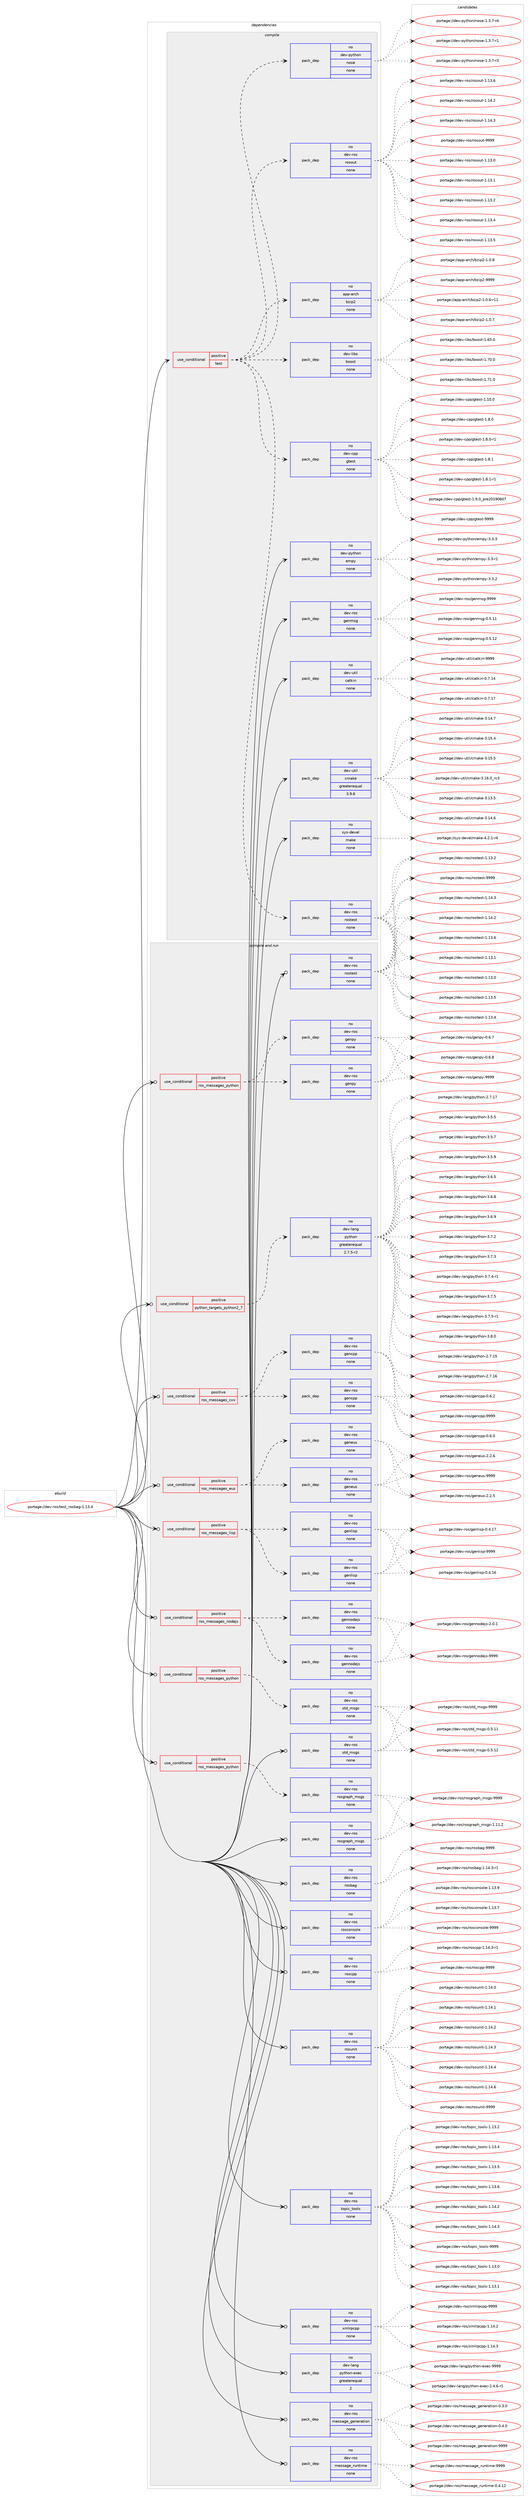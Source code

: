 digraph prolog {

# *************
# Graph options
# *************

newrank=true;
concentrate=true;
compound=true;
graph [rankdir=LR,fontname=Helvetica,fontsize=10,ranksep=1.5];#, ranksep=2.5, nodesep=0.2];
edge  [arrowhead=vee];
node  [fontname=Helvetica,fontsize=10];

# **********
# The ebuild
# **********

subgraph cluster_leftcol {
color=gray;
rank=same;
label=<<i>ebuild</i>>;
id [label="portage://dev-ros/test_rosbag-1.13.4", color=red, width=4, href="../dev-ros/test_rosbag-1.13.4.svg"];
}

# ****************
# The dependencies
# ****************

subgraph cluster_midcol {
color=gray;
label=<<i>dependencies</i>>;
subgraph cluster_compile {
fillcolor="#eeeeee";
style=filled;
label=<<i>compile</i>>;
subgraph cond44976 {
dependency203381 [label=<<TABLE BORDER="0" CELLBORDER="1" CELLSPACING="0" CELLPADDING="4"><TR><TD ROWSPAN="3" CELLPADDING="10">use_conditional</TD></TR><TR><TD>positive</TD></TR><TR><TD>test</TD></TR></TABLE>>, shape=none, color=red];
subgraph pack154977 {
dependency203382 [label=<<TABLE BORDER="0" CELLBORDER="1" CELLSPACING="0" CELLPADDING="4" WIDTH="220"><TR><TD ROWSPAN="6" CELLPADDING="30">pack_dep</TD></TR><TR><TD WIDTH="110">no</TD></TR><TR><TD>dev-libs</TD></TR><TR><TD>boost</TD></TR><TR><TD>none</TD></TR><TR><TD></TD></TR></TABLE>>, shape=none, color=blue];
}
dependency203381:e -> dependency203382:w [weight=20,style="dashed",arrowhead="vee"];
subgraph pack154978 {
dependency203383 [label=<<TABLE BORDER="0" CELLBORDER="1" CELLSPACING="0" CELLPADDING="4" WIDTH="220"><TR><TD ROWSPAN="6" CELLPADDING="30">pack_dep</TD></TR><TR><TD WIDTH="110">no</TD></TR><TR><TD>app-arch</TD></TR><TR><TD>bzip2</TD></TR><TR><TD>none</TD></TR><TR><TD></TD></TR></TABLE>>, shape=none, color=blue];
}
dependency203381:e -> dependency203383:w [weight=20,style="dashed",arrowhead="vee"];
subgraph pack154979 {
dependency203384 [label=<<TABLE BORDER="0" CELLBORDER="1" CELLSPACING="0" CELLPADDING="4" WIDTH="220"><TR><TD ROWSPAN="6" CELLPADDING="30">pack_dep</TD></TR><TR><TD WIDTH="110">no</TD></TR><TR><TD>dev-ros</TD></TR><TR><TD>rosout</TD></TR><TR><TD>none</TD></TR><TR><TD></TD></TR></TABLE>>, shape=none, color=blue];
}
dependency203381:e -> dependency203384:w [weight=20,style="dashed",arrowhead="vee"];
subgraph pack154980 {
dependency203385 [label=<<TABLE BORDER="0" CELLBORDER="1" CELLSPACING="0" CELLPADDING="4" WIDTH="220"><TR><TD ROWSPAN="6" CELLPADDING="30">pack_dep</TD></TR><TR><TD WIDTH="110">no</TD></TR><TR><TD>dev-python</TD></TR><TR><TD>nose</TD></TR><TR><TD>none</TD></TR><TR><TD></TD></TR></TABLE>>, shape=none, color=blue];
}
dependency203381:e -> dependency203385:w [weight=20,style="dashed",arrowhead="vee"];
subgraph pack154981 {
dependency203386 [label=<<TABLE BORDER="0" CELLBORDER="1" CELLSPACING="0" CELLPADDING="4" WIDTH="220"><TR><TD ROWSPAN="6" CELLPADDING="30">pack_dep</TD></TR><TR><TD WIDTH="110">no</TD></TR><TR><TD>dev-ros</TD></TR><TR><TD>rostest</TD></TR><TR><TD>none</TD></TR><TR><TD></TD></TR></TABLE>>, shape=none, color=blue];
}
dependency203381:e -> dependency203386:w [weight=20,style="dashed",arrowhead="vee"];
subgraph pack154982 {
dependency203387 [label=<<TABLE BORDER="0" CELLBORDER="1" CELLSPACING="0" CELLPADDING="4" WIDTH="220"><TR><TD ROWSPAN="6" CELLPADDING="30">pack_dep</TD></TR><TR><TD WIDTH="110">no</TD></TR><TR><TD>dev-cpp</TD></TR><TR><TD>gtest</TD></TR><TR><TD>none</TD></TR><TR><TD></TD></TR></TABLE>>, shape=none, color=blue];
}
dependency203381:e -> dependency203387:w [weight=20,style="dashed",arrowhead="vee"];
}
id:e -> dependency203381:w [weight=20,style="solid",arrowhead="vee"];
subgraph pack154983 {
dependency203388 [label=<<TABLE BORDER="0" CELLBORDER="1" CELLSPACING="0" CELLPADDING="4" WIDTH="220"><TR><TD ROWSPAN="6" CELLPADDING="30">pack_dep</TD></TR><TR><TD WIDTH="110">no</TD></TR><TR><TD>dev-python</TD></TR><TR><TD>empy</TD></TR><TR><TD>none</TD></TR><TR><TD></TD></TR></TABLE>>, shape=none, color=blue];
}
id:e -> dependency203388:w [weight=20,style="solid",arrowhead="vee"];
subgraph pack154984 {
dependency203389 [label=<<TABLE BORDER="0" CELLBORDER="1" CELLSPACING="0" CELLPADDING="4" WIDTH="220"><TR><TD ROWSPAN="6" CELLPADDING="30">pack_dep</TD></TR><TR><TD WIDTH="110">no</TD></TR><TR><TD>dev-ros</TD></TR><TR><TD>genmsg</TD></TR><TR><TD>none</TD></TR><TR><TD></TD></TR></TABLE>>, shape=none, color=blue];
}
id:e -> dependency203389:w [weight=20,style="solid",arrowhead="vee"];
subgraph pack154985 {
dependency203390 [label=<<TABLE BORDER="0" CELLBORDER="1" CELLSPACING="0" CELLPADDING="4" WIDTH="220"><TR><TD ROWSPAN="6" CELLPADDING="30">pack_dep</TD></TR><TR><TD WIDTH="110">no</TD></TR><TR><TD>dev-util</TD></TR><TR><TD>catkin</TD></TR><TR><TD>none</TD></TR><TR><TD></TD></TR></TABLE>>, shape=none, color=blue];
}
id:e -> dependency203390:w [weight=20,style="solid",arrowhead="vee"];
subgraph pack154986 {
dependency203391 [label=<<TABLE BORDER="0" CELLBORDER="1" CELLSPACING="0" CELLPADDING="4" WIDTH="220"><TR><TD ROWSPAN="6" CELLPADDING="30">pack_dep</TD></TR><TR><TD WIDTH="110">no</TD></TR><TR><TD>dev-util</TD></TR><TR><TD>cmake</TD></TR><TR><TD>greaterequal</TD></TR><TR><TD>3.9.6</TD></TR></TABLE>>, shape=none, color=blue];
}
id:e -> dependency203391:w [weight=20,style="solid",arrowhead="vee"];
subgraph pack154987 {
dependency203392 [label=<<TABLE BORDER="0" CELLBORDER="1" CELLSPACING="0" CELLPADDING="4" WIDTH="220"><TR><TD ROWSPAN="6" CELLPADDING="30">pack_dep</TD></TR><TR><TD WIDTH="110">no</TD></TR><TR><TD>sys-devel</TD></TR><TR><TD>make</TD></TR><TR><TD>none</TD></TR><TR><TD></TD></TR></TABLE>>, shape=none, color=blue];
}
id:e -> dependency203392:w [weight=20,style="solid",arrowhead="vee"];
}
subgraph cluster_compileandrun {
fillcolor="#eeeeee";
style=filled;
label=<<i>compile and run</i>>;
subgraph cond44977 {
dependency203393 [label=<<TABLE BORDER="0" CELLBORDER="1" CELLSPACING="0" CELLPADDING="4"><TR><TD ROWSPAN="3" CELLPADDING="10">use_conditional</TD></TR><TR><TD>positive</TD></TR><TR><TD>python_targets_python2_7</TD></TR></TABLE>>, shape=none, color=red];
subgraph pack154988 {
dependency203394 [label=<<TABLE BORDER="0" CELLBORDER="1" CELLSPACING="0" CELLPADDING="4" WIDTH="220"><TR><TD ROWSPAN="6" CELLPADDING="30">pack_dep</TD></TR><TR><TD WIDTH="110">no</TD></TR><TR><TD>dev-lang</TD></TR><TR><TD>python</TD></TR><TR><TD>greaterequal</TD></TR><TR><TD>2.7.5-r2</TD></TR></TABLE>>, shape=none, color=blue];
}
dependency203393:e -> dependency203394:w [weight=20,style="dashed",arrowhead="vee"];
}
id:e -> dependency203393:w [weight=20,style="solid",arrowhead="odotvee"];
subgraph cond44978 {
dependency203395 [label=<<TABLE BORDER="0" CELLBORDER="1" CELLSPACING="0" CELLPADDING="4"><TR><TD ROWSPAN="3" CELLPADDING="10">use_conditional</TD></TR><TR><TD>positive</TD></TR><TR><TD>ros_messages_cxx</TD></TR></TABLE>>, shape=none, color=red];
subgraph pack154989 {
dependency203396 [label=<<TABLE BORDER="0" CELLBORDER="1" CELLSPACING="0" CELLPADDING="4" WIDTH="220"><TR><TD ROWSPAN="6" CELLPADDING="30">pack_dep</TD></TR><TR><TD WIDTH="110">no</TD></TR><TR><TD>dev-ros</TD></TR><TR><TD>gencpp</TD></TR><TR><TD>none</TD></TR><TR><TD></TD></TR></TABLE>>, shape=none, color=blue];
}
dependency203395:e -> dependency203396:w [weight=20,style="dashed",arrowhead="vee"];
subgraph pack154990 {
dependency203397 [label=<<TABLE BORDER="0" CELLBORDER="1" CELLSPACING="0" CELLPADDING="4" WIDTH="220"><TR><TD ROWSPAN="6" CELLPADDING="30">pack_dep</TD></TR><TR><TD WIDTH="110">no</TD></TR><TR><TD>dev-ros</TD></TR><TR><TD>gencpp</TD></TR><TR><TD>none</TD></TR><TR><TD></TD></TR></TABLE>>, shape=none, color=blue];
}
dependency203395:e -> dependency203397:w [weight=20,style="dashed",arrowhead="vee"];
}
id:e -> dependency203395:w [weight=20,style="solid",arrowhead="odotvee"];
subgraph cond44979 {
dependency203398 [label=<<TABLE BORDER="0" CELLBORDER="1" CELLSPACING="0" CELLPADDING="4"><TR><TD ROWSPAN="3" CELLPADDING="10">use_conditional</TD></TR><TR><TD>positive</TD></TR><TR><TD>ros_messages_eus</TD></TR></TABLE>>, shape=none, color=red];
subgraph pack154991 {
dependency203399 [label=<<TABLE BORDER="0" CELLBORDER="1" CELLSPACING="0" CELLPADDING="4" WIDTH="220"><TR><TD ROWSPAN="6" CELLPADDING="30">pack_dep</TD></TR><TR><TD WIDTH="110">no</TD></TR><TR><TD>dev-ros</TD></TR><TR><TD>geneus</TD></TR><TR><TD>none</TD></TR><TR><TD></TD></TR></TABLE>>, shape=none, color=blue];
}
dependency203398:e -> dependency203399:w [weight=20,style="dashed",arrowhead="vee"];
subgraph pack154992 {
dependency203400 [label=<<TABLE BORDER="0" CELLBORDER="1" CELLSPACING="0" CELLPADDING="4" WIDTH="220"><TR><TD ROWSPAN="6" CELLPADDING="30">pack_dep</TD></TR><TR><TD WIDTH="110">no</TD></TR><TR><TD>dev-ros</TD></TR><TR><TD>geneus</TD></TR><TR><TD>none</TD></TR><TR><TD></TD></TR></TABLE>>, shape=none, color=blue];
}
dependency203398:e -> dependency203400:w [weight=20,style="dashed",arrowhead="vee"];
}
id:e -> dependency203398:w [weight=20,style="solid",arrowhead="odotvee"];
subgraph cond44980 {
dependency203401 [label=<<TABLE BORDER="0" CELLBORDER="1" CELLSPACING="0" CELLPADDING="4"><TR><TD ROWSPAN="3" CELLPADDING="10">use_conditional</TD></TR><TR><TD>positive</TD></TR><TR><TD>ros_messages_lisp</TD></TR></TABLE>>, shape=none, color=red];
subgraph pack154993 {
dependency203402 [label=<<TABLE BORDER="0" CELLBORDER="1" CELLSPACING="0" CELLPADDING="4" WIDTH="220"><TR><TD ROWSPAN="6" CELLPADDING="30">pack_dep</TD></TR><TR><TD WIDTH="110">no</TD></TR><TR><TD>dev-ros</TD></TR><TR><TD>genlisp</TD></TR><TR><TD>none</TD></TR><TR><TD></TD></TR></TABLE>>, shape=none, color=blue];
}
dependency203401:e -> dependency203402:w [weight=20,style="dashed",arrowhead="vee"];
subgraph pack154994 {
dependency203403 [label=<<TABLE BORDER="0" CELLBORDER="1" CELLSPACING="0" CELLPADDING="4" WIDTH="220"><TR><TD ROWSPAN="6" CELLPADDING="30">pack_dep</TD></TR><TR><TD WIDTH="110">no</TD></TR><TR><TD>dev-ros</TD></TR><TR><TD>genlisp</TD></TR><TR><TD>none</TD></TR><TR><TD></TD></TR></TABLE>>, shape=none, color=blue];
}
dependency203401:e -> dependency203403:w [weight=20,style="dashed",arrowhead="vee"];
}
id:e -> dependency203401:w [weight=20,style="solid",arrowhead="odotvee"];
subgraph cond44981 {
dependency203404 [label=<<TABLE BORDER="0" CELLBORDER="1" CELLSPACING="0" CELLPADDING="4"><TR><TD ROWSPAN="3" CELLPADDING="10">use_conditional</TD></TR><TR><TD>positive</TD></TR><TR><TD>ros_messages_nodejs</TD></TR></TABLE>>, shape=none, color=red];
subgraph pack154995 {
dependency203405 [label=<<TABLE BORDER="0" CELLBORDER="1" CELLSPACING="0" CELLPADDING="4" WIDTH="220"><TR><TD ROWSPAN="6" CELLPADDING="30">pack_dep</TD></TR><TR><TD WIDTH="110">no</TD></TR><TR><TD>dev-ros</TD></TR><TR><TD>gennodejs</TD></TR><TR><TD>none</TD></TR><TR><TD></TD></TR></TABLE>>, shape=none, color=blue];
}
dependency203404:e -> dependency203405:w [weight=20,style="dashed",arrowhead="vee"];
subgraph pack154996 {
dependency203406 [label=<<TABLE BORDER="0" CELLBORDER="1" CELLSPACING="0" CELLPADDING="4" WIDTH="220"><TR><TD ROWSPAN="6" CELLPADDING="30">pack_dep</TD></TR><TR><TD WIDTH="110">no</TD></TR><TR><TD>dev-ros</TD></TR><TR><TD>gennodejs</TD></TR><TR><TD>none</TD></TR><TR><TD></TD></TR></TABLE>>, shape=none, color=blue];
}
dependency203404:e -> dependency203406:w [weight=20,style="dashed",arrowhead="vee"];
}
id:e -> dependency203404:w [weight=20,style="solid",arrowhead="odotvee"];
subgraph cond44982 {
dependency203407 [label=<<TABLE BORDER="0" CELLBORDER="1" CELLSPACING="0" CELLPADDING="4"><TR><TD ROWSPAN="3" CELLPADDING="10">use_conditional</TD></TR><TR><TD>positive</TD></TR><TR><TD>ros_messages_python</TD></TR></TABLE>>, shape=none, color=red];
subgraph pack154997 {
dependency203408 [label=<<TABLE BORDER="0" CELLBORDER="1" CELLSPACING="0" CELLPADDING="4" WIDTH="220"><TR><TD ROWSPAN="6" CELLPADDING="30">pack_dep</TD></TR><TR><TD WIDTH="110">no</TD></TR><TR><TD>dev-ros</TD></TR><TR><TD>genpy</TD></TR><TR><TD>none</TD></TR><TR><TD></TD></TR></TABLE>>, shape=none, color=blue];
}
dependency203407:e -> dependency203408:w [weight=20,style="dashed",arrowhead="vee"];
subgraph pack154998 {
dependency203409 [label=<<TABLE BORDER="0" CELLBORDER="1" CELLSPACING="0" CELLPADDING="4" WIDTH="220"><TR><TD ROWSPAN="6" CELLPADDING="30">pack_dep</TD></TR><TR><TD WIDTH="110">no</TD></TR><TR><TD>dev-ros</TD></TR><TR><TD>genpy</TD></TR><TR><TD>none</TD></TR><TR><TD></TD></TR></TABLE>>, shape=none, color=blue];
}
dependency203407:e -> dependency203409:w [weight=20,style="dashed",arrowhead="vee"];
}
id:e -> dependency203407:w [weight=20,style="solid",arrowhead="odotvee"];
subgraph cond44983 {
dependency203410 [label=<<TABLE BORDER="0" CELLBORDER="1" CELLSPACING="0" CELLPADDING="4"><TR><TD ROWSPAN="3" CELLPADDING="10">use_conditional</TD></TR><TR><TD>positive</TD></TR><TR><TD>ros_messages_python</TD></TR></TABLE>>, shape=none, color=red];
subgraph pack154999 {
dependency203411 [label=<<TABLE BORDER="0" CELLBORDER="1" CELLSPACING="0" CELLPADDING="4" WIDTH="220"><TR><TD ROWSPAN="6" CELLPADDING="30">pack_dep</TD></TR><TR><TD WIDTH="110">no</TD></TR><TR><TD>dev-ros</TD></TR><TR><TD>rosgraph_msgs</TD></TR><TR><TD>none</TD></TR><TR><TD></TD></TR></TABLE>>, shape=none, color=blue];
}
dependency203410:e -> dependency203411:w [weight=20,style="dashed",arrowhead="vee"];
}
id:e -> dependency203410:w [weight=20,style="solid",arrowhead="odotvee"];
subgraph cond44984 {
dependency203412 [label=<<TABLE BORDER="0" CELLBORDER="1" CELLSPACING="0" CELLPADDING="4"><TR><TD ROWSPAN="3" CELLPADDING="10">use_conditional</TD></TR><TR><TD>positive</TD></TR><TR><TD>ros_messages_python</TD></TR></TABLE>>, shape=none, color=red];
subgraph pack155000 {
dependency203413 [label=<<TABLE BORDER="0" CELLBORDER="1" CELLSPACING="0" CELLPADDING="4" WIDTH="220"><TR><TD ROWSPAN="6" CELLPADDING="30">pack_dep</TD></TR><TR><TD WIDTH="110">no</TD></TR><TR><TD>dev-ros</TD></TR><TR><TD>std_msgs</TD></TR><TR><TD>none</TD></TR><TR><TD></TD></TR></TABLE>>, shape=none, color=blue];
}
dependency203412:e -> dependency203413:w [weight=20,style="dashed",arrowhead="vee"];
}
id:e -> dependency203412:w [weight=20,style="solid",arrowhead="odotvee"];
subgraph pack155001 {
dependency203414 [label=<<TABLE BORDER="0" CELLBORDER="1" CELLSPACING="0" CELLPADDING="4" WIDTH="220"><TR><TD ROWSPAN="6" CELLPADDING="30">pack_dep</TD></TR><TR><TD WIDTH="110">no</TD></TR><TR><TD>dev-lang</TD></TR><TR><TD>python-exec</TD></TR><TR><TD>greaterequal</TD></TR><TR><TD>2</TD></TR></TABLE>>, shape=none, color=blue];
}
id:e -> dependency203414:w [weight=20,style="solid",arrowhead="odotvee"];
subgraph pack155002 {
dependency203415 [label=<<TABLE BORDER="0" CELLBORDER="1" CELLSPACING="0" CELLPADDING="4" WIDTH="220"><TR><TD ROWSPAN="6" CELLPADDING="30">pack_dep</TD></TR><TR><TD WIDTH="110">no</TD></TR><TR><TD>dev-ros</TD></TR><TR><TD>message_generation</TD></TR><TR><TD>none</TD></TR><TR><TD></TD></TR></TABLE>>, shape=none, color=blue];
}
id:e -> dependency203415:w [weight=20,style="solid",arrowhead="odotvee"];
subgraph pack155003 {
dependency203416 [label=<<TABLE BORDER="0" CELLBORDER="1" CELLSPACING="0" CELLPADDING="4" WIDTH="220"><TR><TD ROWSPAN="6" CELLPADDING="30">pack_dep</TD></TR><TR><TD WIDTH="110">no</TD></TR><TR><TD>dev-ros</TD></TR><TR><TD>message_runtime</TD></TR><TR><TD>none</TD></TR><TR><TD></TD></TR></TABLE>>, shape=none, color=blue];
}
id:e -> dependency203416:w [weight=20,style="solid",arrowhead="odotvee"];
subgraph pack155004 {
dependency203417 [label=<<TABLE BORDER="0" CELLBORDER="1" CELLSPACING="0" CELLPADDING="4" WIDTH="220"><TR><TD ROWSPAN="6" CELLPADDING="30">pack_dep</TD></TR><TR><TD WIDTH="110">no</TD></TR><TR><TD>dev-ros</TD></TR><TR><TD>rosbag</TD></TR><TR><TD>none</TD></TR><TR><TD></TD></TR></TABLE>>, shape=none, color=blue];
}
id:e -> dependency203417:w [weight=20,style="solid",arrowhead="odotvee"];
subgraph pack155005 {
dependency203418 [label=<<TABLE BORDER="0" CELLBORDER="1" CELLSPACING="0" CELLPADDING="4" WIDTH="220"><TR><TD ROWSPAN="6" CELLPADDING="30">pack_dep</TD></TR><TR><TD WIDTH="110">no</TD></TR><TR><TD>dev-ros</TD></TR><TR><TD>rosconsole</TD></TR><TR><TD>none</TD></TR><TR><TD></TD></TR></TABLE>>, shape=none, color=blue];
}
id:e -> dependency203418:w [weight=20,style="solid",arrowhead="odotvee"];
subgraph pack155006 {
dependency203419 [label=<<TABLE BORDER="0" CELLBORDER="1" CELLSPACING="0" CELLPADDING="4" WIDTH="220"><TR><TD ROWSPAN="6" CELLPADDING="30">pack_dep</TD></TR><TR><TD WIDTH="110">no</TD></TR><TR><TD>dev-ros</TD></TR><TR><TD>roscpp</TD></TR><TR><TD>none</TD></TR><TR><TD></TD></TR></TABLE>>, shape=none, color=blue];
}
id:e -> dependency203419:w [weight=20,style="solid",arrowhead="odotvee"];
subgraph pack155007 {
dependency203420 [label=<<TABLE BORDER="0" CELLBORDER="1" CELLSPACING="0" CELLPADDING="4" WIDTH="220"><TR><TD ROWSPAN="6" CELLPADDING="30">pack_dep</TD></TR><TR><TD WIDTH="110">no</TD></TR><TR><TD>dev-ros</TD></TR><TR><TD>rosgraph_msgs</TD></TR><TR><TD>none</TD></TR><TR><TD></TD></TR></TABLE>>, shape=none, color=blue];
}
id:e -> dependency203420:w [weight=20,style="solid",arrowhead="odotvee"];
subgraph pack155008 {
dependency203421 [label=<<TABLE BORDER="0" CELLBORDER="1" CELLSPACING="0" CELLPADDING="4" WIDTH="220"><TR><TD ROWSPAN="6" CELLPADDING="30">pack_dep</TD></TR><TR><TD WIDTH="110">no</TD></TR><TR><TD>dev-ros</TD></TR><TR><TD>rostest</TD></TR><TR><TD>none</TD></TR><TR><TD></TD></TR></TABLE>>, shape=none, color=blue];
}
id:e -> dependency203421:w [weight=20,style="solid",arrowhead="odotvee"];
subgraph pack155009 {
dependency203422 [label=<<TABLE BORDER="0" CELLBORDER="1" CELLSPACING="0" CELLPADDING="4" WIDTH="220"><TR><TD ROWSPAN="6" CELLPADDING="30">pack_dep</TD></TR><TR><TD WIDTH="110">no</TD></TR><TR><TD>dev-ros</TD></TR><TR><TD>rosunit</TD></TR><TR><TD>none</TD></TR><TR><TD></TD></TR></TABLE>>, shape=none, color=blue];
}
id:e -> dependency203422:w [weight=20,style="solid",arrowhead="odotvee"];
subgraph pack155010 {
dependency203423 [label=<<TABLE BORDER="0" CELLBORDER="1" CELLSPACING="0" CELLPADDING="4" WIDTH="220"><TR><TD ROWSPAN="6" CELLPADDING="30">pack_dep</TD></TR><TR><TD WIDTH="110">no</TD></TR><TR><TD>dev-ros</TD></TR><TR><TD>std_msgs</TD></TR><TR><TD>none</TD></TR><TR><TD></TD></TR></TABLE>>, shape=none, color=blue];
}
id:e -> dependency203423:w [weight=20,style="solid",arrowhead="odotvee"];
subgraph pack155011 {
dependency203424 [label=<<TABLE BORDER="0" CELLBORDER="1" CELLSPACING="0" CELLPADDING="4" WIDTH="220"><TR><TD ROWSPAN="6" CELLPADDING="30">pack_dep</TD></TR><TR><TD WIDTH="110">no</TD></TR><TR><TD>dev-ros</TD></TR><TR><TD>topic_tools</TD></TR><TR><TD>none</TD></TR><TR><TD></TD></TR></TABLE>>, shape=none, color=blue];
}
id:e -> dependency203424:w [weight=20,style="solid",arrowhead="odotvee"];
subgraph pack155012 {
dependency203425 [label=<<TABLE BORDER="0" CELLBORDER="1" CELLSPACING="0" CELLPADDING="4" WIDTH="220"><TR><TD ROWSPAN="6" CELLPADDING="30">pack_dep</TD></TR><TR><TD WIDTH="110">no</TD></TR><TR><TD>dev-ros</TD></TR><TR><TD>xmlrpcpp</TD></TR><TR><TD>none</TD></TR><TR><TD></TD></TR></TABLE>>, shape=none, color=blue];
}
id:e -> dependency203425:w [weight=20,style="solid",arrowhead="odotvee"];
}
subgraph cluster_run {
fillcolor="#eeeeee";
style=filled;
label=<<i>run</i>>;
}
}

# **************
# The candidates
# **************

subgraph cluster_choices {
rank=same;
color=gray;
label=<<i>candidates</i>>;

subgraph choice154977 {
color=black;
nodesep=1;
choiceportage1001011184510810598115479811111111511645494654534648 [label="portage://dev-libs/boost-1.65.0", color=red, width=4,href="../dev-libs/boost-1.65.0.svg"];
choiceportage1001011184510810598115479811111111511645494655484648 [label="portage://dev-libs/boost-1.70.0", color=red, width=4,href="../dev-libs/boost-1.70.0.svg"];
choiceportage1001011184510810598115479811111111511645494655494648 [label="portage://dev-libs/boost-1.71.0", color=red, width=4,href="../dev-libs/boost-1.71.0.svg"];
dependency203382:e -> choiceportage1001011184510810598115479811111111511645494654534648:w [style=dotted,weight="100"];
dependency203382:e -> choiceportage1001011184510810598115479811111111511645494655484648:w [style=dotted,weight="100"];
dependency203382:e -> choiceportage1001011184510810598115479811111111511645494655494648:w [style=dotted,weight="100"];
}
subgraph choice154978 {
color=black;
nodesep=1;
choiceportage97112112459711499104479812210511250454946484654451144949 [label="portage://app-arch/bzip2-1.0.6-r11", color=red, width=4,href="../app-arch/bzip2-1.0.6-r11.svg"];
choiceportage97112112459711499104479812210511250454946484655 [label="portage://app-arch/bzip2-1.0.7", color=red, width=4,href="../app-arch/bzip2-1.0.7.svg"];
choiceportage97112112459711499104479812210511250454946484656 [label="portage://app-arch/bzip2-1.0.8", color=red, width=4,href="../app-arch/bzip2-1.0.8.svg"];
choiceportage971121124597114991044798122105112504557575757 [label="portage://app-arch/bzip2-9999", color=red, width=4,href="../app-arch/bzip2-9999.svg"];
dependency203383:e -> choiceportage97112112459711499104479812210511250454946484654451144949:w [style=dotted,weight="100"];
dependency203383:e -> choiceportage97112112459711499104479812210511250454946484655:w [style=dotted,weight="100"];
dependency203383:e -> choiceportage97112112459711499104479812210511250454946484656:w [style=dotted,weight="100"];
dependency203383:e -> choiceportage971121124597114991044798122105112504557575757:w [style=dotted,weight="100"];
}
subgraph choice154979 {
color=black;
nodesep=1;
choiceportage100101118451141111154711411111511111711645494649514648 [label="portage://dev-ros/rosout-1.13.0", color=red, width=4,href="../dev-ros/rosout-1.13.0.svg"];
choiceportage100101118451141111154711411111511111711645494649514649 [label="portage://dev-ros/rosout-1.13.1", color=red, width=4,href="../dev-ros/rosout-1.13.1.svg"];
choiceportage100101118451141111154711411111511111711645494649514650 [label="portage://dev-ros/rosout-1.13.2", color=red, width=4,href="../dev-ros/rosout-1.13.2.svg"];
choiceportage100101118451141111154711411111511111711645494649514652 [label="portage://dev-ros/rosout-1.13.4", color=red, width=4,href="../dev-ros/rosout-1.13.4.svg"];
choiceportage100101118451141111154711411111511111711645494649514653 [label="portage://dev-ros/rosout-1.13.5", color=red, width=4,href="../dev-ros/rosout-1.13.5.svg"];
choiceportage100101118451141111154711411111511111711645494649514654 [label="portage://dev-ros/rosout-1.13.6", color=red, width=4,href="../dev-ros/rosout-1.13.6.svg"];
choiceportage100101118451141111154711411111511111711645494649524650 [label="portage://dev-ros/rosout-1.14.2", color=red, width=4,href="../dev-ros/rosout-1.14.2.svg"];
choiceportage100101118451141111154711411111511111711645494649524651 [label="portage://dev-ros/rosout-1.14.3", color=red, width=4,href="../dev-ros/rosout-1.14.3.svg"];
choiceportage10010111845114111115471141111151111171164557575757 [label="portage://dev-ros/rosout-9999", color=red, width=4,href="../dev-ros/rosout-9999.svg"];
dependency203384:e -> choiceportage100101118451141111154711411111511111711645494649514648:w [style=dotted,weight="100"];
dependency203384:e -> choiceportage100101118451141111154711411111511111711645494649514649:w [style=dotted,weight="100"];
dependency203384:e -> choiceportage100101118451141111154711411111511111711645494649514650:w [style=dotted,weight="100"];
dependency203384:e -> choiceportage100101118451141111154711411111511111711645494649514652:w [style=dotted,weight="100"];
dependency203384:e -> choiceportage100101118451141111154711411111511111711645494649514653:w [style=dotted,weight="100"];
dependency203384:e -> choiceportage100101118451141111154711411111511111711645494649514654:w [style=dotted,weight="100"];
dependency203384:e -> choiceportage100101118451141111154711411111511111711645494649524650:w [style=dotted,weight="100"];
dependency203384:e -> choiceportage100101118451141111154711411111511111711645494649524651:w [style=dotted,weight="100"];
dependency203384:e -> choiceportage10010111845114111115471141111151111171164557575757:w [style=dotted,weight="100"];
}
subgraph choice154980 {
color=black;
nodesep=1;
choiceportage10010111845112121116104111110471101111151014549465146554511449 [label="portage://dev-python/nose-1.3.7-r1", color=red, width=4,href="../dev-python/nose-1.3.7-r1.svg"];
choiceportage10010111845112121116104111110471101111151014549465146554511451 [label="portage://dev-python/nose-1.3.7-r3", color=red, width=4,href="../dev-python/nose-1.3.7-r3.svg"];
choiceportage10010111845112121116104111110471101111151014549465146554511452 [label="portage://dev-python/nose-1.3.7-r4", color=red, width=4,href="../dev-python/nose-1.3.7-r4.svg"];
dependency203385:e -> choiceportage10010111845112121116104111110471101111151014549465146554511449:w [style=dotted,weight="100"];
dependency203385:e -> choiceportage10010111845112121116104111110471101111151014549465146554511451:w [style=dotted,weight="100"];
dependency203385:e -> choiceportage10010111845112121116104111110471101111151014549465146554511452:w [style=dotted,weight="100"];
}
subgraph choice154981 {
color=black;
nodesep=1;
choiceportage100101118451141111154711411111511610111511645494649514648 [label="portage://dev-ros/rostest-1.13.0", color=red, width=4,href="../dev-ros/rostest-1.13.0.svg"];
choiceportage100101118451141111154711411111511610111511645494649514649 [label="portage://dev-ros/rostest-1.13.1", color=red, width=4,href="../dev-ros/rostest-1.13.1.svg"];
choiceportage100101118451141111154711411111511610111511645494649514650 [label="portage://dev-ros/rostest-1.13.2", color=red, width=4,href="../dev-ros/rostest-1.13.2.svg"];
choiceportage100101118451141111154711411111511610111511645494649514652 [label="portage://dev-ros/rostest-1.13.4", color=red, width=4,href="../dev-ros/rostest-1.13.4.svg"];
choiceportage100101118451141111154711411111511610111511645494649514653 [label="portage://dev-ros/rostest-1.13.5", color=red, width=4,href="../dev-ros/rostest-1.13.5.svg"];
choiceportage100101118451141111154711411111511610111511645494649514654 [label="portage://dev-ros/rostest-1.13.6", color=red, width=4,href="../dev-ros/rostest-1.13.6.svg"];
choiceportage100101118451141111154711411111511610111511645494649524650 [label="portage://dev-ros/rostest-1.14.2", color=red, width=4,href="../dev-ros/rostest-1.14.2.svg"];
choiceportage100101118451141111154711411111511610111511645494649524651 [label="portage://dev-ros/rostest-1.14.3", color=red, width=4,href="../dev-ros/rostest-1.14.3.svg"];
choiceportage10010111845114111115471141111151161011151164557575757 [label="portage://dev-ros/rostest-9999", color=red, width=4,href="../dev-ros/rostest-9999.svg"];
dependency203386:e -> choiceportage100101118451141111154711411111511610111511645494649514648:w [style=dotted,weight="100"];
dependency203386:e -> choiceportage100101118451141111154711411111511610111511645494649514649:w [style=dotted,weight="100"];
dependency203386:e -> choiceportage100101118451141111154711411111511610111511645494649514650:w [style=dotted,weight="100"];
dependency203386:e -> choiceportage100101118451141111154711411111511610111511645494649514652:w [style=dotted,weight="100"];
dependency203386:e -> choiceportage100101118451141111154711411111511610111511645494649514653:w [style=dotted,weight="100"];
dependency203386:e -> choiceportage100101118451141111154711411111511610111511645494649514654:w [style=dotted,weight="100"];
dependency203386:e -> choiceportage100101118451141111154711411111511610111511645494649524650:w [style=dotted,weight="100"];
dependency203386:e -> choiceportage100101118451141111154711411111511610111511645494649524651:w [style=dotted,weight="100"];
dependency203386:e -> choiceportage10010111845114111115471141111151161011151164557575757:w [style=dotted,weight="100"];
}
subgraph choice154982 {
color=black;
nodesep=1;
choiceportage10010111845991121124710311610111511645494649484648 [label="portage://dev-cpp/gtest-1.10.0", color=red, width=4,href="../dev-cpp/gtest-1.10.0.svg"];
choiceportage100101118459911211247103116101115116454946564648 [label="portage://dev-cpp/gtest-1.8.0", color=red, width=4,href="../dev-cpp/gtest-1.8.0.svg"];
choiceportage1001011184599112112471031161011151164549465646484511449 [label="portage://dev-cpp/gtest-1.8.0-r1", color=red, width=4,href="../dev-cpp/gtest-1.8.0-r1.svg"];
choiceportage100101118459911211247103116101115116454946564649 [label="portage://dev-cpp/gtest-1.8.1", color=red, width=4,href="../dev-cpp/gtest-1.8.1.svg"];
choiceportage1001011184599112112471031161011151164549465646494511449 [label="portage://dev-cpp/gtest-1.8.1-r1", color=red, width=4,href="../dev-cpp/gtest-1.8.1-r1.svg"];
choiceportage100101118459911211247103116101115116454946574648951121141015048495748544855 [label="portage://dev-cpp/gtest-1.9.0_pre20190607", color=red, width=4,href="../dev-cpp/gtest-1.9.0_pre20190607.svg"];
choiceportage1001011184599112112471031161011151164557575757 [label="portage://dev-cpp/gtest-9999", color=red, width=4,href="../dev-cpp/gtest-9999.svg"];
dependency203387:e -> choiceportage10010111845991121124710311610111511645494649484648:w [style=dotted,weight="100"];
dependency203387:e -> choiceportage100101118459911211247103116101115116454946564648:w [style=dotted,weight="100"];
dependency203387:e -> choiceportage1001011184599112112471031161011151164549465646484511449:w [style=dotted,weight="100"];
dependency203387:e -> choiceportage100101118459911211247103116101115116454946564649:w [style=dotted,weight="100"];
dependency203387:e -> choiceportage1001011184599112112471031161011151164549465646494511449:w [style=dotted,weight="100"];
dependency203387:e -> choiceportage100101118459911211247103116101115116454946574648951121141015048495748544855:w [style=dotted,weight="100"];
dependency203387:e -> choiceportage1001011184599112112471031161011151164557575757:w [style=dotted,weight="100"];
}
subgraph choice154983 {
color=black;
nodesep=1;
choiceportage1001011184511212111610411111047101109112121455146514511449 [label="portage://dev-python/empy-3.3-r1", color=red, width=4,href="../dev-python/empy-3.3-r1.svg"];
choiceportage1001011184511212111610411111047101109112121455146514650 [label="portage://dev-python/empy-3.3.2", color=red, width=4,href="../dev-python/empy-3.3.2.svg"];
choiceportage1001011184511212111610411111047101109112121455146514651 [label="portage://dev-python/empy-3.3.3", color=red, width=4,href="../dev-python/empy-3.3.3.svg"];
dependency203388:e -> choiceportage1001011184511212111610411111047101109112121455146514511449:w [style=dotted,weight="100"];
dependency203388:e -> choiceportage1001011184511212111610411111047101109112121455146514650:w [style=dotted,weight="100"];
dependency203388:e -> choiceportage1001011184511212111610411111047101109112121455146514651:w [style=dotted,weight="100"];
}
subgraph choice154984 {
color=black;
nodesep=1;
choiceportage100101118451141111154710310111010911510345484653464949 [label="portage://dev-ros/genmsg-0.5.11", color=red, width=4,href="../dev-ros/genmsg-0.5.11.svg"];
choiceportage100101118451141111154710310111010911510345484653464950 [label="portage://dev-ros/genmsg-0.5.12", color=red, width=4,href="../dev-ros/genmsg-0.5.12.svg"];
choiceportage10010111845114111115471031011101091151034557575757 [label="portage://dev-ros/genmsg-9999", color=red, width=4,href="../dev-ros/genmsg-9999.svg"];
dependency203389:e -> choiceportage100101118451141111154710310111010911510345484653464949:w [style=dotted,weight="100"];
dependency203389:e -> choiceportage100101118451141111154710310111010911510345484653464950:w [style=dotted,weight="100"];
dependency203389:e -> choiceportage10010111845114111115471031011101091151034557575757:w [style=dotted,weight="100"];
}
subgraph choice154985 {
color=black;
nodesep=1;
choiceportage1001011184511711610510847999711610710511045484655464952 [label="portage://dev-util/catkin-0.7.14", color=red, width=4,href="../dev-util/catkin-0.7.14.svg"];
choiceportage1001011184511711610510847999711610710511045484655464955 [label="portage://dev-util/catkin-0.7.17", color=red, width=4,href="../dev-util/catkin-0.7.17.svg"];
choiceportage100101118451171161051084799971161071051104557575757 [label="portage://dev-util/catkin-9999", color=red, width=4,href="../dev-util/catkin-9999.svg"];
dependency203390:e -> choiceportage1001011184511711610510847999711610710511045484655464952:w [style=dotted,weight="100"];
dependency203390:e -> choiceportage1001011184511711610510847999711610710511045484655464955:w [style=dotted,weight="100"];
dependency203390:e -> choiceportage100101118451171161051084799971161071051104557575757:w [style=dotted,weight="100"];
}
subgraph choice154986 {
color=black;
nodesep=1;
choiceportage1001011184511711610510847991099710710145514649514653 [label="portage://dev-util/cmake-3.13.5", color=red, width=4,href="../dev-util/cmake-3.13.5.svg"];
choiceportage1001011184511711610510847991099710710145514649524654 [label="portage://dev-util/cmake-3.14.6", color=red, width=4,href="../dev-util/cmake-3.14.6.svg"];
choiceportage1001011184511711610510847991099710710145514649524655 [label="portage://dev-util/cmake-3.14.7", color=red, width=4,href="../dev-util/cmake-3.14.7.svg"];
choiceportage1001011184511711610510847991099710710145514649534652 [label="portage://dev-util/cmake-3.15.4", color=red, width=4,href="../dev-util/cmake-3.15.4.svg"];
choiceportage1001011184511711610510847991099710710145514649534653 [label="portage://dev-util/cmake-3.15.5", color=red, width=4,href="../dev-util/cmake-3.15.5.svg"];
choiceportage1001011184511711610510847991099710710145514649544648951149951 [label="portage://dev-util/cmake-3.16.0_rc3", color=red, width=4,href="../dev-util/cmake-3.16.0_rc3.svg"];
dependency203391:e -> choiceportage1001011184511711610510847991099710710145514649514653:w [style=dotted,weight="100"];
dependency203391:e -> choiceportage1001011184511711610510847991099710710145514649524654:w [style=dotted,weight="100"];
dependency203391:e -> choiceportage1001011184511711610510847991099710710145514649524655:w [style=dotted,weight="100"];
dependency203391:e -> choiceportage1001011184511711610510847991099710710145514649534652:w [style=dotted,weight="100"];
dependency203391:e -> choiceportage1001011184511711610510847991099710710145514649534653:w [style=dotted,weight="100"];
dependency203391:e -> choiceportage1001011184511711610510847991099710710145514649544648951149951:w [style=dotted,weight="100"];
}
subgraph choice154987 {
color=black;
nodesep=1;
choiceportage1151211154510010111810110847109971071014552465046494511452 [label="portage://sys-devel/make-4.2.1-r4", color=red, width=4,href="../sys-devel/make-4.2.1-r4.svg"];
dependency203392:e -> choiceportage1151211154510010111810110847109971071014552465046494511452:w [style=dotted,weight="100"];
}
subgraph choice154988 {
color=black;
nodesep=1;
choiceportage10010111845108971101034711212111610411111045504655464953 [label="portage://dev-lang/python-2.7.15", color=red, width=4,href="../dev-lang/python-2.7.15.svg"];
choiceportage10010111845108971101034711212111610411111045504655464954 [label="portage://dev-lang/python-2.7.16", color=red, width=4,href="../dev-lang/python-2.7.16.svg"];
choiceportage10010111845108971101034711212111610411111045504655464955 [label="portage://dev-lang/python-2.7.17", color=red, width=4,href="../dev-lang/python-2.7.17.svg"];
choiceportage100101118451089711010347112121116104111110455146534653 [label="portage://dev-lang/python-3.5.5", color=red, width=4,href="../dev-lang/python-3.5.5.svg"];
choiceportage100101118451089711010347112121116104111110455146534655 [label="portage://dev-lang/python-3.5.7", color=red, width=4,href="../dev-lang/python-3.5.7.svg"];
choiceportage100101118451089711010347112121116104111110455146534657 [label="portage://dev-lang/python-3.5.9", color=red, width=4,href="../dev-lang/python-3.5.9.svg"];
choiceportage100101118451089711010347112121116104111110455146544653 [label="portage://dev-lang/python-3.6.5", color=red, width=4,href="../dev-lang/python-3.6.5.svg"];
choiceportage100101118451089711010347112121116104111110455146544656 [label="portage://dev-lang/python-3.6.8", color=red, width=4,href="../dev-lang/python-3.6.8.svg"];
choiceportage100101118451089711010347112121116104111110455146544657 [label="portage://dev-lang/python-3.6.9", color=red, width=4,href="../dev-lang/python-3.6.9.svg"];
choiceportage100101118451089711010347112121116104111110455146554650 [label="portage://dev-lang/python-3.7.2", color=red, width=4,href="../dev-lang/python-3.7.2.svg"];
choiceportage100101118451089711010347112121116104111110455146554651 [label="portage://dev-lang/python-3.7.3", color=red, width=4,href="../dev-lang/python-3.7.3.svg"];
choiceportage1001011184510897110103471121211161041111104551465546524511449 [label="portage://dev-lang/python-3.7.4-r1", color=red, width=4,href="../dev-lang/python-3.7.4-r1.svg"];
choiceportage100101118451089711010347112121116104111110455146554653 [label="portage://dev-lang/python-3.7.5", color=red, width=4,href="../dev-lang/python-3.7.5.svg"];
choiceportage1001011184510897110103471121211161041111104551465546534511449 [label="portage://dev-lang/python-3.7.5-r1", color=red, width=4,href="../dev-lang/python-3.7.5-r1.svg"];
choiceportage100101118451089711010347112121116104111110455146564648 [label="portage://dev-lang/python-3.8.0", color=red, width=4,href="../dev-lang/python-3.8.0.svg"];
dependency203394:e -> choiceportage10010111845108971101034711212111610411111045504655464953:w [style=dotted,weight="100"];
dependency203394:e -> choiceportage10010111845108971101034711212111610411111045504655464954:w [style=dotted,weight="100"];
dependency203394:e -> choiceportage10010111845108971101034711212111610411111045504655464955:w [style=dotted,weight="100"];
dependency203394:e -> choiceportage100101118451089711010347112121116104111110455146534653:w [style=dotted,weight="100"];
dependency203394:e -> choiceportage100101118451089711010347112121116104111110455146534655:w [style=dotted,weight="100"];
dependency203394:e -> choiceportage100101118451089711010347112121116104111110455146534657:w [style=dotted,weight="100"];
dependency203394:e -> choiceportage100101118451089711010347112121116104111110455146544653:w [style=dotted,weight="100"];
dependency203394:e -> choiceportage100101118451089711010347112121116104111110455146544656:w [style=dotted,weight="100"];
dependency203394:e -> choiceportage100101118451089711010347112121116104111110455146544657:w [style=dotted,weight="100"];
dependency203394:e -> choiceportage100101118451089711010347112121116104111110455146554650:w [style=dotted,weight="100"];
dependency203394:e -> choiceportage100101118451089711010347112121116104111110455146554651:w [style=dotted,weight="100"];
dependency203394:e -> choiceportage1001011184510897110103471121211161041111104551465546524511449:w [style=dotted,weight="100"];
dependency203394:e -> choiceportage100101118451089711010347112121116104111110455146554653:w [style=dotted,weight="100"];
dependency203394:e -> choiceportage1001011184510897110103471121211161041111104551465546534511449:w [style=dotted,weight="100"];
dependency203394:e -> choiceportage100101118451089711010347112121116104111110455146564648:w [style=dotted,weight="100"];
}
subgraph choice154989 {
color=black;
nodesep=1;
choiceportage100101118451141111154710310111099112112454846544648 [label="portage://dev-ros/gencpp-0.6.0", color=red, width=4,href="../dev-ros/gencpp-0.6.0.svg"];
choiceportage100101118451141111154710310111099112112454846544650 [label="portage://dev-ros/gencpp-0.6.2", color=red, width=4,href="../dev-ros/gencpp-0.6.2.svg"];
choiceportage1001011184511411111547103101110991121124557575757 [label="portage://dev-ros/gencpp-9999", color=red, width=4,href="../dev-ros/gencpp-9999.svg"];
dependency203396:e -> choiceportage100101118451141111154710310111099112112454846544648:w [style=dotted,weight="100"];
dependency203396:e -> choiceportage100101118451141111154710310111099112112454846544650:w [style=dotted,weight="100"];
dependency203396:e -> choiceportage1001011184511411111547103101110991121124557575757:w [style=dotted,weight="100"];
}
subgraph choice154990 {
color=black;
nodesep=1;
choiceportage100101118451141111154710310111099112112454846544648 [label="portage://dev-ros/gencpp-0.6.0", color=red, width=4,href="../dev-ros/gencpp-0.6.0.svg"];
choiceportage100101118451141111154710310111099112112454846544650 [label="portage://dev-ros/gencpp-0.6.2", color=red, width=4,href="../dev-ros/gencpp-0.6.2.svg"];
choiceportage1001011184511411111547103101110991121124557575757 [label="portage://dev-ros/gencpp-9999", color=red, width=4,href="../dev-ros/gencpp-9999.svg"];
dependency203397:e -> choiceportage100101118451141111154710310111099112112454846544648:w [style=dotted,weight="100"];
dependency203397:e -> choiceportage100101118451141111154710310111099112112454846544650:w [style=dotted,weight="100"];
dependency203397:e -> choiceportage1001011184511411111547103101110991121124557575757:w [style=dotted,weight="100"];
}
subgraph choice154991 {
color=black;
nodesep=1;
choiceportage1001011184511411111547103101110101117115455046504653 [label="portage://dev-ros/geneus-2.2.5", color=red, width=4,href="../dev-ros/geneus-2.2.5.svg"];
choiceportage1001011184511411111547103101110101117115455046504654 [label="portage://dev-ros/geneus-2.2.6", color=red, width=4,href="../dev-ros/geneus-2.2.6.svg"];
choiceportage10010111845114111115471031011101011171154557575757 [label="portage://dev-ros/geneus-9999", color=red, width=4,href="../dev-ros/geneus-9999.svg"];
dependency203399:e -> choiceportage1001011184511411111547103101110101117115455046504653:w [style=dotted,weight="100"];
dependency203399:e -> choiceportage1001011184511411111547103101110101117115455046504654:w [style=dotted,weight="100"];
dependency203399:e -> choiceportage10010111845114111115471031011101011171154557575757:w [style=dotted,weight="100"];
}
subgraph choice154992 {
color=black;
nodesep=1;
choiceportage1001011184511411111547103101110101117115455046504653 [label="portage://dev-ros/geneus-2.2.5", color=red, width=4,href="../dev-ros/geneus-2.2.5.svg"];
choiceportage1001011184511411111547103101110101117115455046504654 [label="portage://dev-ros/geneus-2.2.6", color=red, width=4,href="../dev-ros/geneus-2.2.6.svg"];
choiceportage10010111845114111115471031011101011171154557575757 [label="portage://dev-ros/geneus-9999", color=red, width=4,href="../dev-ros/geneus-9999.svg"];
dependency203400:e -> choiceportage1001011184511411111547103101110101117115455046504653:w [style=dotted,weight="100"];
dependency203400:e -> choiceportage1001011184511411111547103101110101117115455046504654:w [style=dotted,weight="100"];
dependency203400:e -> choiceportage10010111845114111115471031011101011171154557575757:w [style=dotted,weight="100"];
}
subgraph choice154993 {
color=black;
nodesep=1;
choiceportage100101118451141111154710310111010810511511245484652464954 [label="portage://dev-ros/genlisp-0.4.16", color=red, width=4,href="../dev-ros/genlisp-0.4.16.svg"];
choiceportage100101118451141111154710310111010810511511245484652464955 [label="portage://dev-ros/genlisp-0.4.17", color=red, width=4,href="../dev-ros/genlisp-0.4.17.svg"];
choiceportage10010111845114111115471031011101081051151124557575757 [label="portage://dev-ros/genlisp-9999", color=red, width=4,href="../dev-ros/genlisp-9999.svg"];
dependency203402:e -> choiceportage100101118451141111154710310111010810511511245484652464954:w [style=dotted,weight="100"];
dependency203402:e -> choiceportage100101118451141111154710310111010810511511245484652464955:w [style=dotted,weight="100"];
dependency203402:e -> choiceportage10010111845114111115471031011101081051151124557575757:w [style=dotted,weight="100"];
}
subgraph choice154994 {
color=black;
nodesep=1;
choiceportage100101118451141111154710310111010810511511245484652464954 [label="portage://dev-ros/genlisp-0.4.16", color=red, width=4,href="../dev-ros/genlisp-0.4.16.svg"];
choiceportage100101118451141111154710310111010810511511245484652464955 [label="portage://dev-ros/genlisp-0.4.17", color=red, width=4,href="../dev-ros/genlisp-0.4.17.svg"];
choiceportage10010111845114111115471031011101081051151124557575757 [label="portage://dev-ros/genlisp-9999", color=red, width=4,href="../dev-ros/genlisp-9999.svg"];
dependency203403:e -> choiceportage100101118451141111154710310111010810511511245484652464954:w [style=dotted,weight="100"];
dependency203403:e -> choiceportage100101118451141111154710310111010810511511245484652464955:w [style=dotted,weight="100"];
dependency203403:e -> choiceportage10010111845114111115471031011101081051151124557575757:w [style=dotted,weight="100"];
}
subgraph choice154995 {
color=black;
nodesep=1;
choiceportage1001011184511411111547103101110110111100101106115455046484649 [label="portage://dev-ros/gennodejs-2.0.1", color=red, width=4,href="../dev-ros/gennodejs-2.0.1.svg"];
choiceportage10010111845114111115471031011101101111001011061154557575757 [label="portage://dev-ros/gennodejs-9999", color=red, width=4,href="../dev-ros/gennodejs-9999.svg"];
dependency203405:e -> choiceportage1001011184511411111547103101110110111100101106115455046484649:w [style=dotted,weight="100"];
dependency203405:e -> choiceportage10010111845114111115471031011101101111001011061154557575757:w [style=dotted,weight="100"];
}
subgraph choice154996 {
color=black;
nodesep=1;
choiceportage1001011184511411111547103101110110111100101106115455046484649 [label="portage://dev-ros/gennodejs-2.0.1", color=red, width=4,href="../dev-ros/gennodejs-2.0.1.svg"];
choiceportage10010111845114111115471031011101101111001011061154557575757 [label="portage://dev-ros/gennodejs-9999", color=red, width=4,href="../dev-ros/gennodejs-9999.svg"];
dependency203406:e -> choiceportage1001011184511411111547103101110110111100101106115455046484649:w [style=dotted,weight="100"];
dependency203406:e -> choiceportage10010111845114111115471031011101101111001011061154557575757:w [style=dotted,weight="100"];
}
subgraph choice154997 {
color=black;
nodesep=1;
choiceportage1001011184511411111547103101110112121454846544655 [label="portage://dev-ros/genpy-0.6.7", color=red, width=4,href="../dev-ros/genpy-0.6.7.svg"];
choiceportage1001011184511411111547103101110112121454846544656 [label="portage://dev-ros/genpy-0.6.8", color=red, width=4,href="../dev-ros/genpy-0.6.8.svg"];
choiceportage10010111845114111115471031011101121214557575757 [label="portage://dev-ros/genpy-9999", color=red, width=4,href="../dev-ros/genpy-9999.svg"];
dependency203408:e -> choiceportage1001011184511411111547103101110112121454846544655:w [style=dotted,weight="100"];
dependency203408:e -> choiceportage1001011184511411111547103101110112121454846544656:w [style=dotted,weight="100"];
dependency203408:e -> choiceportage10010111845114111115471031011101121214557575757:w [style=dotted,weight="100"];
}
subgraph choice154998 {
color=black;
nodesep=1;
choiceportage1001011184511411111547103101110112121454846544655 [label="portage://dev-ros/genpy-0.6.7", color=red, width=4,href="../dev-ros/genpy-0.6.7.svg"];
choiceportage1001011184511411111547103101110112121454846544656 [label="portage://dev-ros/genpy-0.6.8", color=red, width=4,href="../dev-ros/genpy-0.6.8.svg"];
choiceportage10010111845114111115471031011101121214557575757 [label="portage://dev-ros/genpy-9999", color=red, width=4,href="../dev-ros/genpy-9999.svg"];
dependency203409:e -> choiceportage1001011184511411111547103101110112121454846544655:w [style=dotted,weight="100"];
dependency203409:e -> choiceportage1001011184511411111547103101110112121454846544656:w [style=dotted,weight="100"];
dependency203409:e -> choiceportage10010111845114111115471031011101121214557575757:w [style=dotted,weight="100"];
}
subgraph choice154999 {
color=black;
nodesep=1;
choiceportage1001011184511411111547114111115103114971121049510911510311545494649494650 [label="portage://dev-ros/rosgraph_msgs-1.11.2", color=red, width=4,href="../dev-ros/rosgraph_msgs-1.11.2.svg"];
choiceportage100101118451141111154711411111510311497112104951091151031154557575757 [label="portage://dev-ros/rosgraph_msgs-9999", color=red, width=4,href="../dev-ros/rosgraph_msgs-9999.svg"];
dependency203411:e -> choiceportage1001011184511411111547114111115103114971121049510911510311545494649494650:w [style=dotted,weight="100"];
dependency203411:e -> choiceportage100101118451141111154711411111510311497112104951091151031154557575757:w [style=dotted,weight="100"];
}
subgraph choice155000 {
color=black;
nodesep=1;
choiceportage10010111845114111115471151161009510911510311545484653464949 [label="portage://dev-ros/std_msgs-0.5.11", color=red, width=4,href="../dev-ros/std_msgs-0.5.11.svg"];
choiceportage10010111845114111115471151161009510911510311545484653464950 [label="portage://dev-ros/std_msgs-0.5.12", color=red, width=4,href="../dev-ros/std_msgs-0.5.12.svg"];
choiceportage1001011184511411111547115116100951091151031154557575757 [label="portage://dev-ros/std_msgs-9999", color=red, width=4,href="../dev-ros/std_msgs-9999.svg"];
dependency203413:e -> choiceportage10010111845114111115471151161009510911510311545484653464949:w [style=dotted,weight="100"];
dependency203413:e -> choiceportage10010111845114111115471151161009510911510311545484653464950:w [style=dotted,weight="100"];
dependency203413:e -> choiceportage1001011184511411111547115116100951091151031154557575757:w [style=dotted,weight="100"];
}
subgraph choice155001 {
color=black;
nodesep=1;
choiceportage10010111845108971101034711212111610411111045101120101994550465246544511449 [label="portage://dev-lang/python-exec-2.4.6-r1", color=red, width=4,href="../dev-lang/python-exec-2.4.6-r1.svg"];
choiceportage10010111845108971101034711212111610411111045101120101994557575757 [label="portage://dev-lang/python-exec-9999", color=red, width=4,href="../dev-lang/python-exec-9999.svg"];
dependency203414:e -> choiceportage10010111845108971101034711212111610411111045101120101994550465246544511449:w [style=dotted,weight="100"];
dependency203414:e -> choiceportage10010111845108971101034711212111610411111045101120101994557575757:w [style=dotted,weight="100"];
}
subgraph choice155002 {
color=black;
nodesep=1;
choiceportage1001011184511411111547109101115115971031019510310111010111497116105111110454846514648 [label="portage://dev-ros/message_generation-0.3.0", color=red, width=4,href="../dev-ros/message_generation-0.3.0.svg"];
choiceportage1001011184511411111547109101115115971031019510310111010111497116105111110454846524648 [label="portage://dev-ros/message_generation-0.4.0", color=red, width=4,href="../dev-ros/message_generation-0.4.0.svg"];
choiceportage10010111845114111115471091011151159710310195103101110101114971161051111104557575757 [label="portage://dev-ros/message_generation-9999", color=red, width=4,href="../dev-ros/message_generation-9999.svg"];
dependency203415:e -> choiceportage1001011184511411111547109101115115971031019510310111010111497116105111110454846514648:w [style=dotted,weight="100"];
dependency203415:e -> choiceportage1001011184511411111547109101115115971031019510310111010111497116105111110454846524648:w [style=dotted,weight="100"];
dependency203415:e -> choiceportage10010111845114111115471091011151159710310195103101110101114971161051111104557575757:w [style=dotted,weight="100"];
}
subgraph choice155003 {
color=black;
nodesep=1;
choiceportage1001011184511411111547109101115115971031019511411711011610510910145484652464950 [label="portage://dev-ros/message_runtime-0.4.12", color=red, width=4,href="../dev-ros/message_runtime-0.4.12.svg"];
choiceportage100101118451141111154710910111511597103101951141171101161051091014557575757 [label="portage://dev-ros/message_runtime-9999", color=red, width=4,href="../dev-ros/message_runtime-9999.svg"];
dependency203416:e -> choiceportage1001011184511411111547109101115115971031019511411711011610510910145484652464950:w [style=dotted,weight="100"];
dependency203416:e -> choiceportage100101118451141111154710910111511597103101951141171101161051091014557575757:w [style=dotted,weight="100"];
}
subgraph choice155004 {
color=black;
nodesep=1;
choiceportage10010111845114111115471141111159897103454946495246514511449 [label="portage://dev-ros/rosbag-1.14.3-r1", color=red, width=4,href="../dev-ros/rosbag-1.14.3-r1.svg"];
choiceportage100101118451141111154711411111598971034557575757 [label="portage://dev-ros/rosbag-9999", color=red, width=4,href="../dev-ros/rosbag-9999.svg"];
dependency203417:e -> choiceportage10010111845114111115471141111159897103454946495246514511449:w [style=dotted,weight="100"];
dependency203417:e -> choiceportage100101118451141111154711411111598971034557575757:w [style=dotted,weight="100"];
}
subgraph choice155005 {
color=black;
nodesep=1;
choiceportage10010111845114111115471141111159911111011511110810145494649514655 [label="portage://dev-ros/rosconsole-1.13.7", color=red, width=4,href="../dev-ros/rosconsole-1.13.7.svg"];
choiceportage10010111845114111115471141111159911111011511110810145494649514657 [label="portage://dev-ros/rosconsole-1.13.9", color=red, width=4,href="../dev-ros/rosconsole-1.13.9.svg"];
choiceportage1001011184511411111547114111115991111101151111081014557575757 [label="portage://dev-ros/rosconsole-9999", color=red, width=4,href="../dev-ros/rosconsole-9999.svg"];
dependency203418:e -> choiceportage10010111845114111115471141111159911111011511110810145494649514655:w [style=dotted,weight="100"];
dependency203418:e -> choiceportage10010111845114111115471141111159911111011511110810145494649514657:w [style=dotted,weight="100"];
dependency203418:e -> choiceportage1001011184511411111547114111115991111101151111081014557575757:w [style=dotted,weight="100"];
}
subgraph choice155006 {
color=black;
nodesep=1;
choiceportage100101118451141111154711411111599112112454946495246514511449 [label="portage://dev-ros/roscpp-1.14.3-r1", color=red, width=4,href="../dev-ros/roscpp-1.14.3-r1.svg"];
choiceportage1001011184511411111547114111115991121124557575757 [label="portage://dev-ros/roscpp-9999", color=red, width=4,href="../dev-ros/roscpp-9999.svg"];
dependency203419:e -> choiceportage100101118451141111154711411111599112112454946495246514511449:w [style=dotted,weight="100"];
dependency203419:e -> choiceportage1001011184511411111547114111115991121124557575757:w [style=dotted,weight="100"];
}
subgraph choice155007 {
color=black;
nodesep=1;
choiceportage1001011184511411111547114111115103114971121049510911510311545494649494650 [label="portage://dev-ros/rosgraph_msgs-1.11.2", color=red, width=4,href="../dev-ros/rosgraph_msgs-1.11.2.svg"];
choiceportage100101118451141111154711411111510311497112104951091151031154557575757 [label="portage://dev-ros/rosgraph_msgs-9999", color=red, width=4,href="../dev-ros/rosgraph_msgs-9999.svg"];
dependency203420:e -> choiceportage1001011184511411111547114111115103114971121049510911510311545494649494650:w [style=dotted,weight="100"];
dependency203420:e -> choiceportage100101118451141111154711411111510311497112104951091151031154557575757:w [style=dotted,weight="100"];
}
subgraph choice155008 {
color=black;
nodesep=1;
choiceportage100101118451141111154711411111511610111511645494649514648 [label="portage://dev-ros/rostest-1.13.0", color=red, width=4,href="../dev-ros/rostest-1.13.0.svg"];
choiceportage100101118451141111154711411111511610111511645494649514649 [label="portage://dev-ros/rostest-1.13.1", color=red, width=4,href="../dev-ros/rostest-1.13.1.svg"];
choiceportage100101118451141111154711411111511610111511645494649514650 [label="portage://dev-ros/rostest-1.13.2", color=red, width=4,href="../dev-ros/rostest-1.13.2.svg"];
choiceportage100101118451141111154711411111511610111511645494649514652 [label="portage://dev-ros/rostest-1.13.4", color=red, width=4,href="../dev-ros/rostest-1.13.4.svg"];
choiceportage100101118451141111154711411111511610111511645494649514653 [label="portage://dev-ros/rostest-1.13.5", color=red, width=4,href="../dev-ros/rostest-1.13.5.svg"];
choiceportage100101118451141111154711411111511610111511645494649514654 [label="portage://dev-ros/rostest-1.13.6", color=red, width=4,href="../dev-ros/rostest-1.13.6.svg"];
choiceportage100101118451141111154711411111511610111511645494649524650 [label="portage://dev-ros/rostest-1.14.2", color=red, width=4,href="../dev-ros/rostest-1.14.2.svg"];
choiceportage100101118451141111154711411111511610111511645494649524651 [label="portage://dev-ros/rostest-1.14.3", color=red, width=4,href="../dev-ros/rostest-1.14.3.svg"];
choiceportage10010111845114111115471141111151161011151164557575757 [label="portage://dev-ros/rostest-9999", color=red, width=4,href="../dev-ros/rostest-9999.svg"];
dependency203421:e -> choiceportage100101118451141111154711411111511610111511645494649514648:w [style=dotted,weight="100"];
dependency203421:e -> choiceportage100101118451141111154711411111511610111511645494649514649:w [style=dotted,weight="100"];
dependency203421:e -> choiceportage100101118451141111154711411111511610111511645494649514650:w [style=dotted,weight="100"];
dependency203421:e -> choiceportage100101118451141111154711411111511610111511645494649514652:w [style=dotted,weight="100"];
dependency203421:e -> choiceportage100101118451141111154711411111511610111511645494649514653:w [style=dotted,weight="100"];
dependency203421:e -> choiceportage100101118451141111154711411111511610111511645494649514654:w [style=dotted,weight="100"];
dependency203421:e -> choiceportage100101118451141111154711411111511610111511645494649524650:w [style=dotted,weight="100"];
dependency203421:e -> choiceportage100101118451141111154711411111511610111511645494649524651:w [style=dotted,weight="100"];
dependency203421:e -> choiceportage10010111845114111115471141111151161011151164557575757:w [style=dotted,weight="100"];
}
subgraph choice155009 {
color=black;
nodesep=1;
choiceportage100101118451141111154711411111511711010511645494649524648 [label="portage://dev-ros/rosunit-1.14.0", color=red, width=4,href="../dev-ros/rosunit-1.14.0.svg"];
choiceportage100101118451141111154711411111511711010511645494649524649 [label="portage://dev-ros/rosunit-1.14.1", color=red, width=4,href="../dev-ros/rosunit-1.14.1.svg"];
choiceportage100101118451141111154711411111511711010511645494649524650 [label="portage://dev-ros/rosunit-1.14.2", color=red, width=4,href="../dev-ros/rosunit-1.14.2.svg"];
choiceportage100101118451141111154711411111511711010511645494649524651 [label="portage://dev-ros/rosunit-1.14.3", color=red, width=4,href="../dev-ros/rosunit-1.14.3.svg"];
choiceportage100101118451141111154711411111511711010511645494649524652 [label="portage://dev-ros/rosunit-1.14.4", color=red, width=4,href="../dev-ros/rosunit-1.14.4.svg"];
choiceportage100101118451141111154711411111511711010511645494649524654 [label="portage://dev-ros/rosunit-1.14.6", color=red, width=4,href="../dev-ros/rosunit-1.14.6.svg"];
choiceportage10010111845114111115471141111151171101051164557575757 [label="portage://dev-ros/rosunit-9999", color=red, width=4,href="../dev-ros/rosunit-9999.svg"];
dependency203422:e -> choiceportage100101118451141111154711411111511711010511645494649524648:w [style=dotted,weight="100"];
dependency203422:e -> choiceportage100101118451141111154711411111511711010511645494649524649:w [style=dotted,weight="100"];
dependency203422:e -> choiceportage100101118451141111154711411111511711010511645494649524650:w [style=dotted,weight="100"];
dependency203422:e -> choiceportage100101118451141111154711411111511711010511645494649524651:w [style=dotted,weight="100"];
dependency203422:e -> choiceportage100101118451141111154711411111511711010511645494649524652:w [style=dotted,weight="100"];
dependency203422:e -> choiceportage100101118451141111154711411111511711010511645494649524654:w [style=dotted,weight="100"];
dependency203422:e -> choiceportage10010111845114111115471141111151171101051164557575757:w [style=dotted,weight="100"];
}
subgraph choice155010 {
color=black;
nodesep=1;
choiceportage10010111845114111115471151161009510911510311545484653464949 [label="portage://dev-ros/std_msgs-0.5.11", color=red, width=4,href="../dev-ros/std_msgs-0.5.11.svg"];
choiceportage10010111845114111115471151161009510911510311545484653464950 [label="portage://dev-ros/std_msgs-0.5.12", color=red, width=4,href="../dev-ros/std_msgs-0.5.12.svg"];
choiceportage1001011184511411111547115116100951091151031154557575757 [label="portage://dev-ros/std_msgs-9999", color=red, width=4,href="../dev-ros/std_msgs-9999.svg"];
dependency203423:e -> choiceportage10010111845114111115471151161009510911510311545484653464949:w [style=dotted,weight="100"];
dependency203423:e -> choiceportage10010111845114111115471151161009510911510311545484653464950:w [style=dotted,weight="100"];
dependency203423:e -> choiceportage1001011184511411111547115116100951091151031154557575757:w [style=dotted,weight="100"];
}
subgraph choice155011 {
color=black;
nodesep=1;
choiceportage1001011184511411111547116111112105999511611111110811545494649514648 [label="portage://dev-ros/topic_tools-1.13.0", color=red, width=4,href="../dev-ros/topic_tools-1.13.0.svg"];
choiceportage1001011184511411111547116111112105999511611111110811545494649514649 [label="portage://dev-ros/topic_tools-1.13.1", color=red, width=4,href="../dev-ros/topic_tools-1.13.1.svg"];
choiceportage1001011184511411111547116111112105999511611111110811545494649514650 [label="portage://dev-ros/topic_tools-1.13.2", color=red, width=4,href="../dev-ros/topic_tools-1.13.2.svg"];
choiceportage1001011184511411111547116111112105999511611111110811545494649514652 [label="portage://dev-ros/topic_tools-1.13.4", color=red, width=4,href="../dev-ros/topic_tools-1.13.4.svg"];
choiceportage1001011184511411111547116111112105999511611111110811545494649514653 [label="portage://dev-ros/topic_tools-1.13.5", color=red, width=4,href="../dev-ros/topic_tools-1.13.5.svg"];
choiceportage1001011184511411111547116111112105999511611111110811545494649514654 [label="portage://dev-ros/topic_tools-1.13.6", color=red, width=4,href="../dev-ros/topic_tools-1.13.6.svg"];
choiceportage1001011184511411111547116111112105999511611111110811545494649524650 [label="portage://dev-ros/topic_tools-1.14.2", color=red, width=4,href="../dev-ros/topic_tools-1.14.2.svg"];
choiceportage1001011184511411111547116111112105999511611111110811545494649524651 [label="portage://dev-ros/topic_tools-1.14.3", color=red, width=4,href="../dev-ros/topic_tools-1.14.3.svg"];
choiceportage100101118451141111154711611111210599951161111111081154557575757 [label="portage://dev-ros/topic_tools-9999", color=red, width=4,href="../dev-ros/topic_tools-9999.svg"];
dependency203424:e -> choiceportage1001011184511411111547116111112105999511611111110811545494649514648:w [style=dotted,weight="100"];
dependency203424:e -> choiceportage1001011184511411111547116111112105999511611111110811545494649514649:w [style=dotted,weight="100"];
dependency203424:e -> choiceportage1001011184511411111547116111112105999511611111110811545494649514650:w [style=dotted,weight="100"];
dependency203424:e -> choiceportage1001011184511411111547116111112105999511611111110811545494649514652:w [style=dotted,weight="100"];
dependency203424:e -> choiceportage1001011184511411111547116111112105999511611111110811545494649514653:w [style=dotted,weight="100"];
dependency203424:e -> choiceportage1001011184511411111547116111112105999511611111110811545494649514654:w [style=dotted,weight="100"];
dependency203424:e -> choiceportage1001011184511411111547116111112105999511611111110811545494649524650:w [style=dotted,weight="100"];
dependency203424:e -> choiceportage1001011184511411111547116111112105999511611111110811545494649524651:w [style=dotted,weight="100"];
dependency203424:e -> choiceportage100101118451141111154711611111210599951161111111081154557575757:w [style=dotted,weight="100"];
}
subgraph choice155012 {
color=black;
nodesep=1;
choiceportage10010111845114111115471201091081141129911211245494649524650 [label="portage://dev-ros/xmlrpcpp-1.14.2", color=red, width=4,href="../dev-ros/xmlrpcpp-1.14.2.svg"];
choiceportage10010111845114111115471201091081141129911211245494649524651 [label="portage://dev-ros/xmlrpcpp-1.14.3", color=red, width=4,href="../dev-ros/xmlrpcpp-1.14.3.svg"];
choiceportage1001011184511411111547120109108114112991121124557575757 [label="portage://dev-ros/xmlrpcpp-9999", color=red, width=4,href="../dev-ros/xmlrpcpp-9999.svg"];
dependency203425:e -> choiceportage10010111845114111115471201091081141129911211245494649524650:w [style=dotted,weight="100"];
dependency203425:e -> choiceportage10010111845114111115471201091081141129911211245494649524651:w [style=dotted,weight="100"];
dependency203425:e -> choiceportage1001011184511411111547120109108114112991121124557575757:w [style=dotted,weight="100"];
}
}

}
